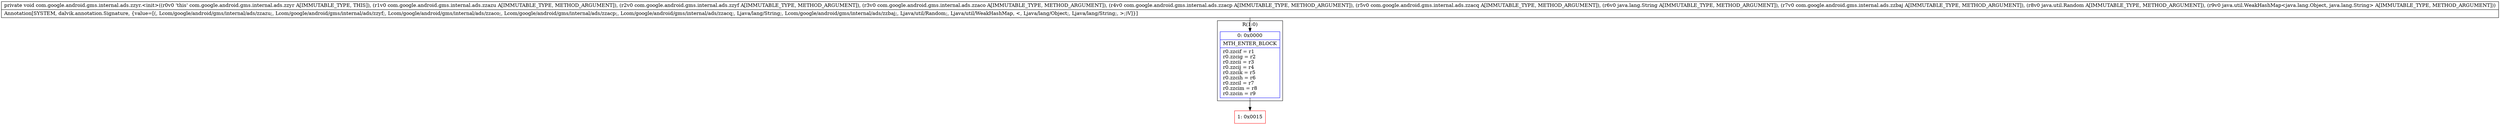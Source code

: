 digraph "CFG forcom.google.android.gms.internal.ads.zzyr.\<init\>(Lcom\/google\/android\/gms\/internal\/ads\/zzazu;Lcom\/google\/android\/gms\/internal\/ads\/zzyf;Lcom\/google\/android\/gms\/internal\/ads\/zzaco;Lcom\/google\/android\/gms\/internal\/ads\/zzacp;Lcom\/google\/android\/gms\/internal\/ads\/zzacq;Ljava\/lang\/String;Lcom\/google\/android\/gms\/internal\/ads\/zzbaj;Ljava\/util\/Random;Ljava\/util\/WeakHashMap;)V" {
subgraph cluster_Region_1914390636 {
label = "R(1:0)";
node [shape=record,color=blue];
Node_0 [shape=record,label="{0\:\ 0x0000|MTH_ENTER_BLOCK\l|r0.zzcif = r1\lr0.zzcig = r2\lr0.zzcii = r3\lr0.zzcij = r4\lr0.zzcik = r5\lr0.zzcih = r6\lr0.zzcil = r7\lr0.zzcim = r8\lr0.zzcin = r9\l}"];
}
Node_1 [shape=record,color=red,label="{1\:\ 0x0015}"];
MethodNode[shape=record,label="{private void com.google.android.gms.internal.ads.zzyr.\<init\>((r0v0 'this' com.google.android.gms.internal.ads.zzyr A[IMMUTABLE_TYPE, THIS]), (r1v0 com.google.android.gms.internal.ads.zzazu A[IMMUTABLE_TYPE, METHOD_ARGUMENT]), (r2v0 com.google.android.gms.internal.ads.zzyf A[IMMUTABLE_TYPE, METHOD_ARGUMENT]), (r3v0 com.google.android.gms.internal.ads.zzaco A[IMMUTABLE_TYPE, METHOD_ARGUMENT]), (r4v0 com.google.android.gms.internal.ads.zzacp A[IMMUTABLE_TYPE, METHOD_ARGUMENT]), (r5v0 com.google.android.gms.internal.ads.zzacq A[IMMUTABLE_TYPE, METHOD_ARGUMENT]), (r6v0 java.lang.String A[IMMUTABLE_TYPE, METHOD_ARGUMENT]), (r7v0 com.google.android.gms.internal.ads.zzbaj A[IMMUTABLE_TYPE, METHOD_ARGUMENT]), (r8v0 java.util.Random A[IMMUTABLE_TYPE, METHOD_ARGUMENT]), (r9v0 java.util.WeakHashMap\<java.lang.Object, java.lang.String\> A[IMMUTABLE_TYPE, METHOD_ARGUMENT]))  | Annotation[SYSTEM, dalvik.annotation.Signature, \{value=[(, Lcom\/google\/android\/gms\/internal\/ads\/zzazu;, Lcom\/google\/android\/gms\/internal\/ads\/zzyf;, Lcom\/google\/android\/gms\/internal\/ads\/zzaco;, Lcom\/google\/android\/gms\/internal\/ads\/zzacp;, Lcom\/google\/android\/gms\/internal\/ads\/zzacq;, Ljava\/lang\/String;, Lcom\/google\/android\/gms\/internal\/ads\/zzbaj;, Ljava\/util\/Random;, Ljava\/util\/WeakHashMap, \<, Ljava\/lang\/Object;, Ljava\/lang\/String;, \>;)V]\}]\l}"];
MethodNode -> Node_0;
Node_0 -> Node_1;
}

